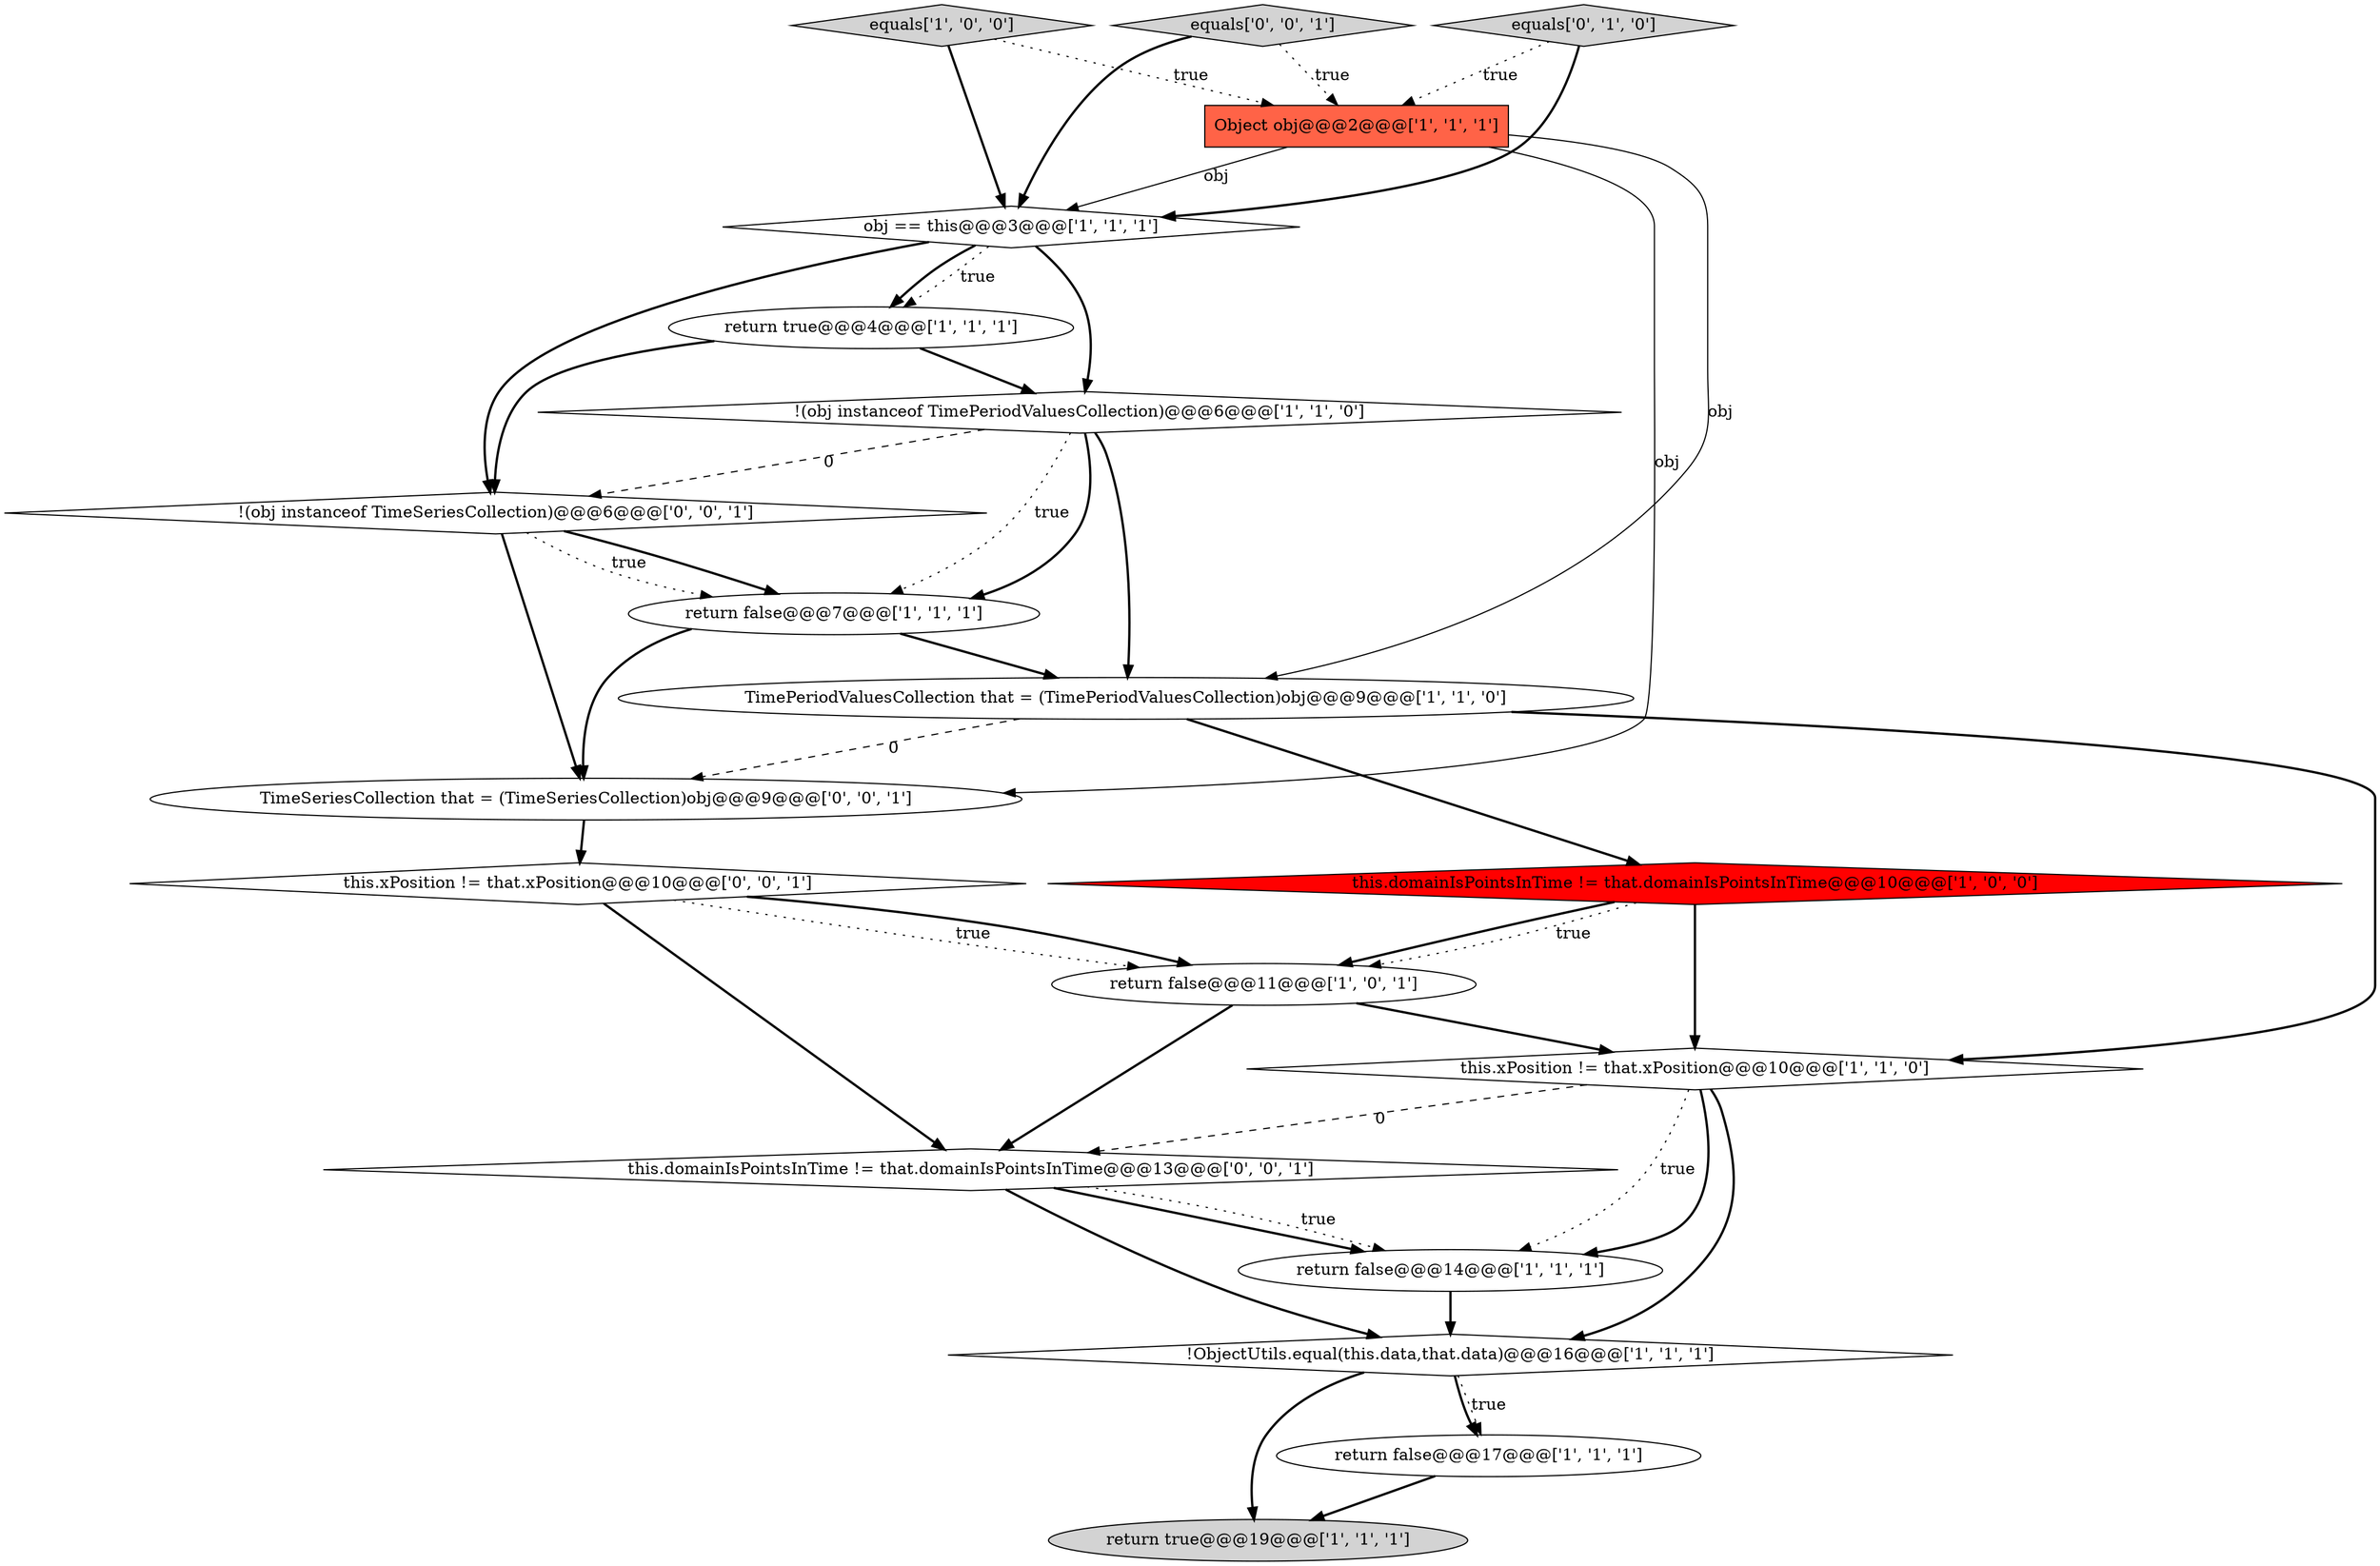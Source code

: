 digraph {
12 [style = filled, label = "return true@@@19@@@['1', '1', '1']", fillcolor = lightgray, shape = ellipse image = "AAA0AAABBB1BBB"];
3 [style = filled, label = "!ObjectUtils.equal(this.data,that.data)@@@16@@@['1', '1', '1']", fillcolor = white, shape = diamond image = "AAA0AAABBB1BBB"];
17 [style = filled, label = "TimeSeriesCollection that = (TimeSeriesCollection)obj@@@9@@@['0', '0', '1']", fillcolor = white, shape = ellipse image = "AAA0AAABBB3BBB"];
0 [style = filled, label = "equals['1', '0', '0']", fillcolor = lightgray, shape = diamond image = "AAA0AAABBB1BBB"];
8 [style = filled, label = "return true@@@4@@@['1', '1', '1']", fillcolor = white, shape = ellipse image = "AAA0AAABBB1BBB"];
5 [style = filled, label = "return false@@@14@@@['1', '1', '1']", fillcolor = white, shape = ellipse image = "AAA0AAABBB1BBB"];
13 [style = filled, label = "this.domainIsPointsInTime != that.domainIsPointsInTime@@@10@@@['1', '0', '0']", fillcolor = red, shape = diamond image = "AAA1AAABBB1BBB"];
9 [style = filled, label = "return false@@@7@@@['1', '1', '1']", fillcolor = white, shape = ellipse image = "AAA0AAABBB1BBB"];
18 [style = filled, label = "equals['0', '0', '1']", fillcolor = lightgray, shape = diamond image = "AAA0AAABBB3BBB"];
19 [style = filled, label = "this.domainIsPointsInTime != that.domainIsPointsInTime@@@13@@@['0', '0', '1']", fillcolor = white, shape = diamond image = "AAA0AAABBB3BBB"];
1 [style = filled, label = "this.xPosition != that.xPosition@@@10@@@['1', '1', '0']", fillcolor = white, shape = diamond image = "AAA0AAABBB1BBB"];
7 [style = filled, label = "obj == this@@@3@@@['1', '1', '1']", fillcolor = white, shape = diamond image = "AAA0AAABBB1BBB"];
11 [style = filled, label = "!(obj instanceof TimePeriodValuesCollection)@@@6@@@['1', '1', '0']", fillcolor = white, shape = diamond image = "AAA0AAABBB1BBB"];
14 [style = filled, label = "equals['0', '1', '0']", fillcolor = lightgray, shape = diamond image = "AAA0AAABBB2BBB"];
4 [style = filled, label = "return false@@@17@@@['1', '1', '1']", fillcolor = white, shape = ellipse image = "AAA0AAABBB1BBB"];
15 [style = filled, label = "this.xPosition != that.xPosition@@@10@@@['0', '0', '1']", fillcolor = white, shape = diamond image = "AAA0AAABBB3BBB"];
16 [style = filled, label = "!(obj instanceof TimeSeriesCollection)@@@6@@@['0', '0', '1']", fillcolor = white, shape = diamond image = "AAA0AAABBB3BBB"];
6 [style = filled, label = "TimePeriodValuesCollection that = (TimePeriodValuesCollection)obj@@@9@@@['1', '1', '0']", fillcolor = white, shape = ellipse image = "AAA0AAABBB1BBB"];
2 [style = filled, label = "Object obj@@@2@@@['1', '1', '1']", fillcolor = tomato, shape = box image = "AAA0AAABBB1BBB"];
10 [style = filled, label = "return false@@@11@@@['1', '0', '1']", fillcolor = white, shape = ellipse image = "AAA0AAABBB1BBB"];
1->5 [style = bold, label=""];
5->3 [style = bold, label=""];
13->10 [style = bold, label=""];
14->2 [style = dotted, label="true"];
8->16 [style = bold, label=""];
16->9 [style = bold, label=""];
16->9 [style = dotted, label="true"];
7->11 [style = bold, label=""];
15->10 [style = bold, label=""];
11->16 [style = dashed, label="0"];
10->19 [style = bold, label=""];
11->6 [style = bold, label=""];
1->19 [style = dashed, label="0"];
1->3 [style = bold, label=""];
3->4 [style = dotted, label="true"];
9->17 [style = bold, label=""];
11->9 [style = dotted, label="true"];
15->10 [style = dotted, label="true"];
6->17 [style = dashed, label="0"];
2->17 [style = solid, label="obj"];
16->17 [style = bold, label=""];
3->12 [style = bold, label=""];
15->19 [style = bold, label=""];
13->10 [style = dotted, label="true"];
7->8 [style = bold, label=""];
11->9 [style = bold, label=""];
2->7 [style = solid, label="obj"];
3->4 [style = bold, label=""];
13->1 [style = bold, label=""];
9->6 [style = bold, label=""];
14->7 [style = bold, label=""];
0->7 [style = bold, label=""];
19->5 [style = bold, label=""];
6->1 [style = bold, label=""];
6->13 [style = bold, label=""];
7->16 [style = bold, label=""];
17->15 [style = bold, label=""];
19->5 [style = dotted, label="true"];
4->12 [style = bold, label=""];
0->2 [style = dotted, label="true"];
18->7 [style = bold, label=""];
7->8 [style = dotted, label="true"];
10->1 [style = bold, label=""];
8->11 [style = bold, label=""];
19->3 [style = bold, label=""];
1->5 [style = dotted, label="true"];
2->6 [style = solid, label="obj"];
18->2 [style = dotted, label="true"];
}
